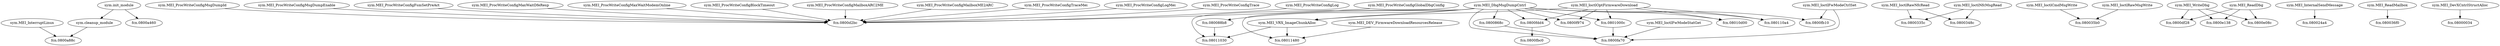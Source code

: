 digraph code {
  "0x0800ab0c" [label="sym.MEI_InterruptLinux"];
  "0x0800ab0c" -> "0x0800a88c";
  "0x0800a88c" [label="fcn.0800a88c"];
  "0x0800d314" [label="sym.MEI_ProcWriteConfigMsgDumpId"];
  "0x0800d314" -> "0x0800d2bc";
  "0x0800d2bc" [label="fcn.0800d2bc"];
  "0x0800d33c" [label="sym.MEI_ProcWriteConfigMsgDumpEnable"];
  "0x0800d33c" -> "0x0800d2bc";
  "0x0800d2bc" [label="fcn.0800d2bc"];
  "0x0800d398" [label="sym.MEI_ProcWriteConfigFsmSetPreAct"];
  "0x0800d398" -> "0x0800d2bc";
  "0x0800d2bc" [label="fcn.0800d2bc"];
  "0x0800d3c0" [label="sym.MEI_ProcWriteConfigMaxWaitDfeResp"];
  "0x0800d3c0" -> "0x0800d2bc";
  "0x0800d2bc" [label="fcn.0800d2bc"];
  "0x0800d3e8" [label="sym.MEI_ProcWriteConfigMaxWaitModemOnline"];
  "0x0800d3e8" -> "0x0800d2bc";
  "0x0800d2bc" [label="fcn.0800d2bc"];
  "0x0800d414" [label="sym.MEI_ProcWriteConfigBlockTimeout"];
  "0x0800d414" -> "0x0800d2bc";
  "0x0800d2bc" [label="fcn.0800d2bc"];
  "0x0800d444" [label="sym.MEI_ProcWriteConfigMailboxARC2ME"];
  "0x0800d444" -> "0x0800d2bc";
  "0x0800d2bc" [label="fcn.0800d2bc"];
  "0x0800d46c" [label="sym.MEI_ProcWriteConfigMailboxME2ARC"];
  "0x0800d46c" -> "0x0800d2bc";
  "0x0800d2bc" [label="fcn.0800d2bc"];
  "0x0800d494" [label="sym.MEI_ProcWriteConfigTraceMei"];
  "0x0800d494" -> "0x0800d2bc";
  "0x0800d2bc" [label="fcn.0800d2bc"];
  "0x0800d510" [label="sym.MEI_ProcWriteConfigLogMei"];
  "0x0800d510" -> "0x0800d2bc";
  "0x0800d2bc" [label="fcn.0800d2bc"];
  "0x0800d58c" [label="sym.MEI_ProcWriteConfigTrace"];
  "0x0800d58c" -> "0x0800d2bc";
  "0x0800d2bc" [label="fcn.0800d2bc"];
  "0x0800d600" [label="sym.MEI_ProcWriteConfigLog"];
  "0x0800d600" -> "0x0800d2bc";
  "0x0800d2bc" [label="fcn.0800d2bc"];
  "0x0800dd18" [label="sym.MEI_ProcWriteConfigGlobalDbgConfig"];
  "0x0800dd18" -> "0x0800d2bc";
  "0x0800d2bc" [label="fcn.0800d2bc"];
  "0x0801158c" [label="sym.MEI_VRX_ImageChunkAlloc"];
  "0x0801158c" -> "0x08011480";
  "0x08011480" [label="fcn.08011480"];
  "0x0801158c" -> "0x08011030";
  "0x08011030" [label="fcn.08011030"];
  "0x080076f4" [label="sym.MEI_IoctlRawNfcRead"];
  "0x080076f4" -> "0x0800335c";
  "0x0800335c" [label="fcn.0800335c"];
  "0x080076f4" -> "0x0800348c";
  "0x0800348c" [label="fcn.0800348c"];
  "0x08008ae4" [label="sym.MEI_DbgMsgDumpCntrl"];
  "0x08008ae4" -> "0x0800868c";
  "0x0800868c" [label="fcn.0800868c"];
  "0x08008ae4" -> "0x080088b8";
  "0x080088b8" [label="fcn.080088b8"];
  "0x08008ae4" -> "0x0801000c";
  "0x0801000c" [label="fcn.0801000c"];
  "0x08008ae4" -> "0x0800fa70";
  "0x0800fa70" [label="fcn.0800fa70"];
  "0x08008ae4" -> "0x0800fb10";
  "0x0800fb10" [label="fcn.0800fb10"];
  "0x08008ae4" -> "0x0801158c";
  "0x0801158c" [label="sym.MEI_VRX_ImageChunkAlloc"];
  "0x08008ae4" -> "0x08011480";
  "0x08011480" [label="fcn.08011480"];
  "0x08008ae4" -> "0x0800f974";
  "0x0800f974" [label="fcn.0800f974"];
  "0x08008ae4" -> "0x080110a4";
  "0x080110a4" [label="fcn.080110a4"];
  "0x08008ae4" -> "0x08011030";
  "0x08011030" [label="fcn.08011030"];
  "0x08008ae4" -> "0x0800fdd4";
  "0x0800fdd4" [label="fcn.0800fdd4"];
  "0x08008ae4" -> "0x08010d00";
  "0x08010d00" [label="fcn.08010d00"];
  "0x080062e0" [label="sym.MEI_IoctlCmdMsgWrite"];
  "0x080062e0" -> "0x080035b0";
  "0x080035b0" [label="fcn.080035b0"];
  "0x0800ac34" [label="sym.cleanup_module"];
  "0x0800ac34" -> "0x0800a88c";
  "0x0800a88c" [label="fcn.0800a88c"];
  "0x0800b348" [label="sym.init_module"];
  "0x0800b348" -> "0x0800ac34";
  "0x0800ac34" [label="sym.cleanup_module"];
  "0x0800b348" -> "0x0800a460";
  "0x0800a460" [label="fcn.0800a460"];
  "0x0800e644" [label="sym.MEI_WriteDbg"];
  "0x0800e644" -> "0x0800df28";
  "0x0800df28" [label="fcn.0800df28"];
  "0x0800e644" -> "0x0800e138";
  "0x0800e138" [label="fcn.0800e138"];
  "0x0800e644" -> "0x0800e08c";
  "0x0800e08c" [label="fcn.0800e08c"];
  "0x08002ab0" [label="sym.MEI_InternalSendMessage"];
  "0x08002ab0" -> "0x080024a4";
  "0x080024a4" [label="fcn.080024a4"];
  "0x0801367c" [label="sym.MEI_IoctlFwModeStatGet"];
  "0x0801367c" -> "0x0800fa70";
  "0x0800fa70" [label="fcn.0800fa70"];
  "0x0801183c" [label="sym.MEI_DEV_FirmwareDownloadResourcesRelease"];
  "0x0801183c" -> "0x08011480";
  "0x08011480" [label="fcn.08011480"];
  "0x08006ba8" [label="sym.MEI_IoctlNfcMsgRead"];
  "0x08006ba8" -> "0x0800335c";
  "0x0800335c" [label="fcn.0800335c"];
  "0x08006ba8" -> "0x0800348c";
  "0x0800348c" [label="fcn.0800348c"];
  "0x080055bc" [label="sym.MEI_ReadMailbox"];
  "0x080055bc" -> "0x080036f0";
  "0x080036f0" [label="fcn.080036f0"];
  "0x080070f4" [label="sym.MEI_IoctlRawMsgWrite"];
  "0x080070f4" -> "0x080035b0";
  "0x080035b0" [label="fcn.080035b0"];
  "0x0800e77c" [label="sym.MEI_ReadDbg"];
  "0x0800e77c" -> "0x0800df28";
  "0x0800df28" [label="fcn.0800df28"];
  "0x0800e77c" -> "0x0800e138";
  "0x0800e138" [label="fcn.0800e138"];
  "0x0800e77c" -> "0x0800e08c";
  "0x0800e08c" [label="fcn.0800e08c"];
  "0x080133d4" [label="sym.MEI_IoctlFwModeCtrlSet"];
  "0x080133d4" -> "0x0800fa70";
  "0x0800fa70" [label="fcn.0800fa70"];
  "0x080133d4" -> "0x0800fb10";
  "0x0800fb10" [label="fcn.0800fb10"];
  "0x08000114" [label="sym.MEI_DevXCntrlStructAlloc"];
  "0x08000114" -> "0x08000034";
  "0x08000034" [label="fcn.08000034"];
  "0x08012f80" [label="sym.MEI_IoctlOptFirmwareDownload"];
  "0x08012f80" -> "0x0801000c";
  "0x0801000c" [label="fcn.0801000c"];
  "0x08012f80" -> "0x0801158c";
  "0x0801158c" [label="sym.MEI_VRX_ImageChunkAlloc"];
  "0x08012f80" -> "0x0800f974";
  "0x0800f974" [label="fcn.0800f974"];
  "0x08012f80" -> "0x080110a4";
  "0x080110a4" [label="fcn.080110a4"];
  "0x08012f80" -> "0x0800fdd4";
  "0x0800fdd4" [label="fcn.0800fdd4"];
  "0x08012f80" -> "0x08010d00";
  "0x08010d00" [label="fcn.08010d00"];
  "0x0800868c" [label="fcn.0800868c"];
  "0x0800868c" -> "0x0800fa70";
  "0x0800fa70" [label="fcn.0800fa70"];
  "0x080088b8" [label="fcn.080088b8"];
  "0x080088b8" -> "0x08011030";
  "0x08011030" [label="fcn.08011030"];
  "0x0801000c" [label="fcn.0801000c"];
  "0x0801000c" -> "0x0800fa70";
  "0x0800fa70" [label="fcn.0800fa70"];
  "0x0800fdd4" [label="fcn.0800fdd4"];
  "0x0800fdd4" -> "0x0800fbc0";
  "0x0800fbc0" [label="fcn.0800fbc0"];
}